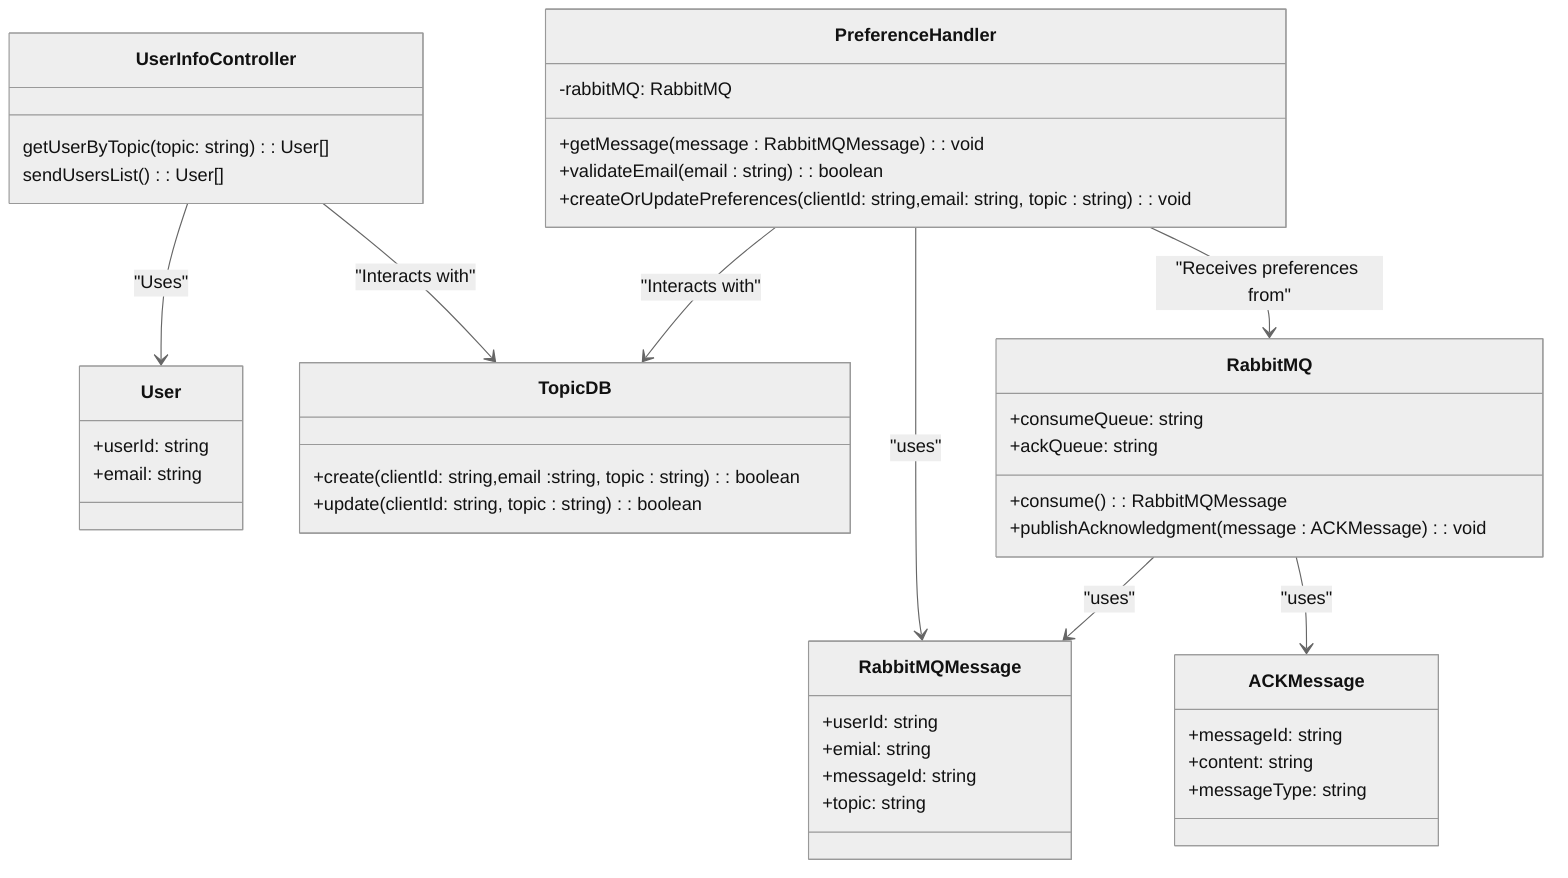 %%{init: {"theme": "neutral"}}%%
classDiagram
    class PreferenceHandler {
        -rabbitMQ: RabbitMQ
        +getMessage(message : RabbitMQMessage ): void
        +validateEmail(email : string): boolean
        +createOrUpdatePreferences(clientId: string,email: string, topic : string): void
    }

    class UserInfoController {
        getUserByTopic(topic: string): User[]
        sendUsersList(): User[]
    }

    class User {
        +userId: string
        +email: string
    }

    class TopicDB {
        +create(clientId: string,email :string, topic : string ): boolean
        +update(clientId: string, topic : string): boolean
    }

    class RabbitMQ {
        +consumeQueue: string
        +ackQueue: string

        +consume(): RabbitMQMessage
        +publishAcknowledgment(message : ACKMessage): void
    }
    class RabbitMQMessage{
        +userId: string
        +emial: string
        +messageId: string
        +topic: string
    }

    class ACKMessage {
        +messageId: string
        +content: string
        +messageType: string
    }

    
    UserInfoController --> User : "Uses"
    RabbitMQ --> RabbitMQMessage : "uses"
    PreferenceHandler --> RabbitMQMessage : "uses"
    RabbitMQ --> ACKMessage : "uses"
    PreferenceHandler --> TopicDB : "Interacts with"
    PreferenceHandler --> RabbitMQ : "Receives preferences from"
    UserInfoController --> TopicDB : "Interacts with"